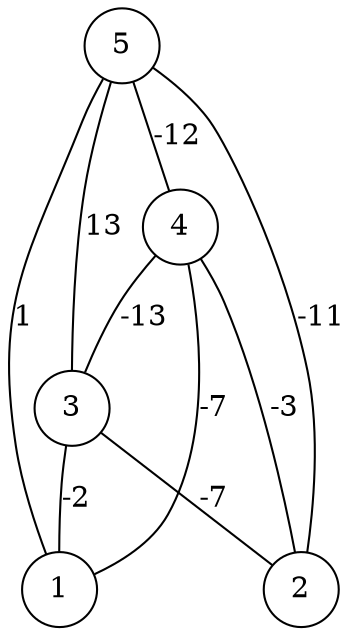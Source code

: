 graph { 
	 fontname="Helvetica,Arial,sans-serif" 
	 node [shape = circle]; 
	 5 -- 1 [label = "1"];
	 5 -- 2 [label = "-11"];
	 5 -- 3 [label = "13"];
	 5 -- 4 [label = "-12"];
	 4 -- 1 [label = "-7"];
	 4 -- 2 [label = "-3"];
	 4 -- 3 [label = "-13"];
	 3 -- 1 [label = "-2"];
	 3 -- 2 [label = "-7"];
	 1;
	 2;
	 3;
	 4;
	 5;
}
